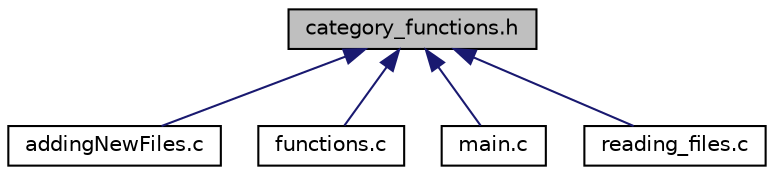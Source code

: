 digraph "category_functions.h"
{
 // LATEX_PDF_SIZE
  edge [fontname="Helvetica",fontsize="10",labelfontname="Helvetica",labelfontsize="10"];
  node [fontname="Helvetica",fontsize="10",shape=record];
  Node1 [label="category_functions.h",height=0.2,width=0.4,color="black", fillcolor="grey75", style="filled", fontcolor="black",tooltip=" "];
  Node1 -> Node2 [dir="back",color="midnightblue",fontsize="10",style="solid"];
  Node2 [label="addingNewFiles.c",height=0.2,width=0.4,color="black", fillcolor="white", style="filled",URL="$adding_new_files_8c.html",tooltip=" "];
  Node1 -> Node3 [dir="back",color="midnightblue",fontsize="10",style="solid"];
  Node3 [label="functions.c",height=0.2,width=0.4,color="black", fillcolor="white", style="filled",URL="$functions_8c.html",tooltip=" "];
  Node1 -> Node4 [dir="back",color="midnightblue",fontsize="10",style="solid"];
  Node4 [label="main.c",height=0.2,width=0.4,color="black", fillcolor="white", style="filled",URL="$main_8c.html",tooltip=" "];
  Node1 -> Node5 [dir="back",color="midnightblue",fontsize="10",style="solid"];
  Node5 [label="reading_files.c",height=0.2,width=0.4,color="black", fillcolor="white", style="filled",URL="$reading__files_8c.html",tooltip=" "];
}
